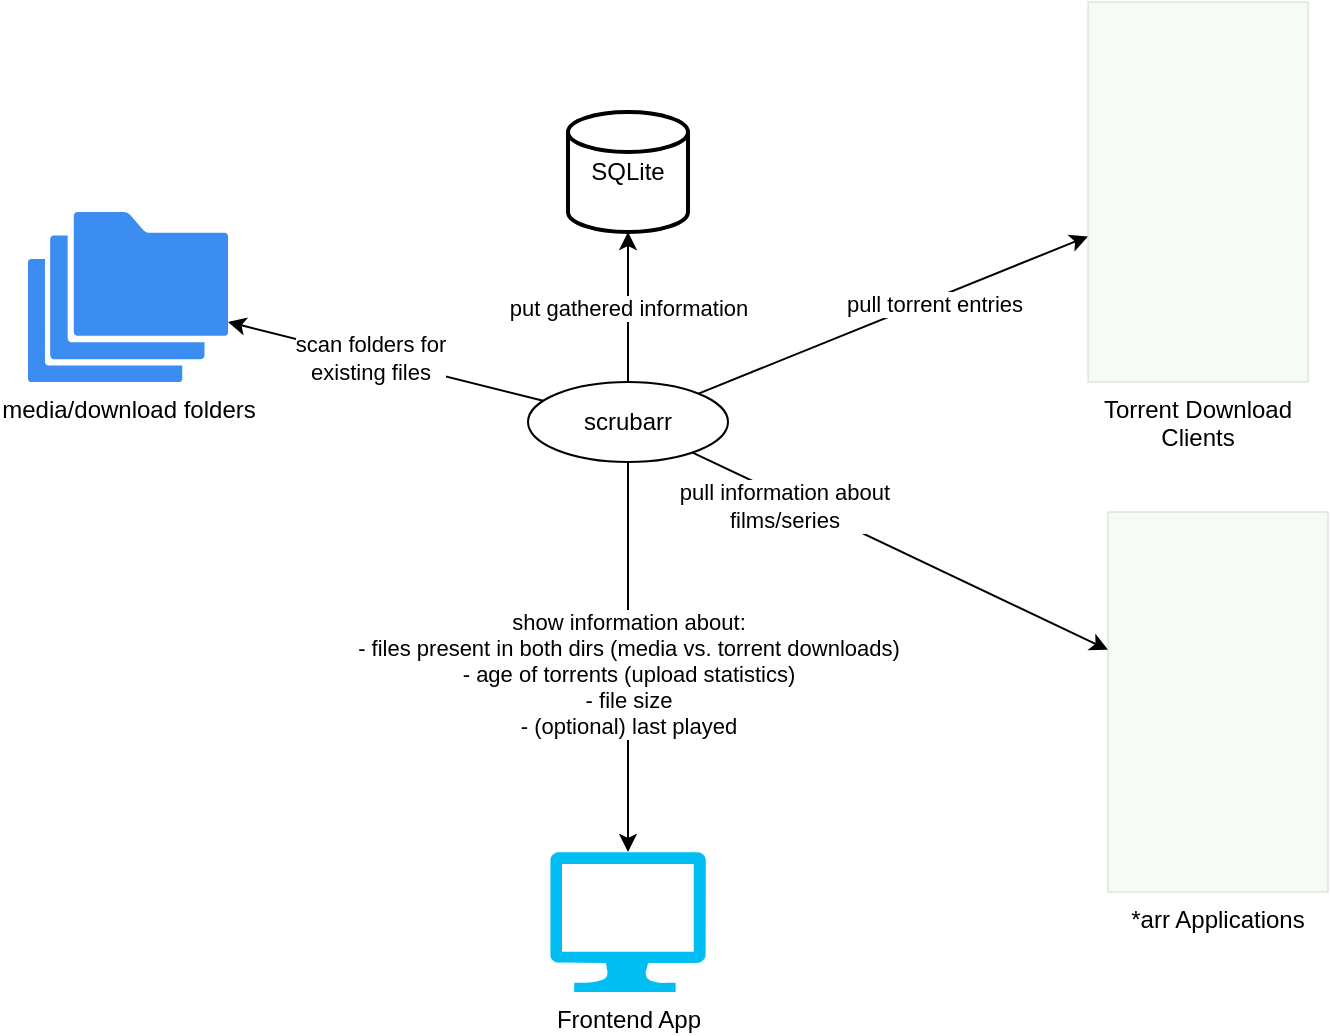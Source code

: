 <mxfile version="24.7.16">
  <diagram name="Page-1" id="fcjqp1MQjeCqzHu_yaQM">
    <mxGraphModel dx="984" dy="658" grid="1" gridSize="10" guides="1" tooltips="1" connect="1" arrows="1" fold="1" page="1" pageScale="1" pageWidth="827" pageHeight="1169" math="0" shadow="0">
      <root>
        <mxCell id="0" />
        <mxCell id="1" parent="0" />
        <mxCell id="1T8aYPOVH5wJZIf6NI9C-3" value="SQLite" style="strokeWidth=2;html=1;shape=mxgraph.flowchart.database;whiteSpace=wrap;" vertex="1" parent="1">
          <mxGeometry x="330" y="70" width="60" height="60" as="geometry" />
        </mxCell>
        <mxCell id="1T8aYPOVH5wJZIf6NI9C-17" style="rounded=0;orthogonalLoop=1;jettySize=auto;html=1;startArrow=none;endArrow=classic;segment=10;sourcePerimeterSpacing=0;targetPerimeterSpacing=0;startFill=0;curved=0;endFill=1;" edge="1" parent="1" source="1T8aYPOVH5wJZIf6NI9C-16" target="1T8aYPOVH5wJZIf6NI9C-15">
          <mxGeometry relative="1" as="geometry" />
        </mxCell>
        <mxCell id="1T8aYPOVH5wJZIf6NI9C-18" value="pull torrent entries" style="edgeLabel;html=1;align=center;verticalAlign=middle;resizable=0;points=[];" vertex="1" connectable="0" parent="1T8aYPOVH5wJZIf6NI9C-17">
          <mxGeometry x="-0.089" y="1" relative="1" as="geometry">
            <mxPoint x="29" y="-8" as="offset" />
          </mxGeometry>
        </mxCell>
        <mxCell id="1T8aYPOVH5wJZIf6NI9C-23" style="rounded=0;orthogonalLoop=1;jettySize=auto;html=1;startArrow=none;endArrow=classic;segment=10;sourcePerimeterSpacing=0;targetPerimeterSpacing=0;endFill=1;" edge="1" parent="1" source="1T8aYPOVH5wJZIf6NI9C-16" target="1T8aYPOVH5wJZIf6NI9C-4">
          <mxGeometry relative="1" as="geometry" />
        </mxCell>
        <mxCell id="1T8aYPOVH5wJZIf6NI9C-24" value="pull information about&lt;br&gt;films/series" style="edgeLabel;html=1;align=center;verticalAlign=middle;resizable=0;points=[];" vertex="1" connectable="0" parent="1T8aYPOVH5wJZIf6NI9C-23">
          <mxGeometry x="0.097" relative="1" as="geometry">
            <mxPoint x="-68" y="-28" as="offset" />
          </mxGeometry>
        </mxCell>
        <mxCell id="1T8aYPOVH5wJZIf6NI9C-16" value="scrubarr" style="ellipse;whiteSpace=wrap;html=1;align=center;newEdgeStyle={&quot;edgeStyle&quot;:&quot;entityRelationEdgeStyle&quot;,&quot;startArrow&quot;:&quot;none&quot;,&quot;endArrow&quot;:&quot;none&quot;,&quot;segment&quot;:10,&quot;curved&quot;:1,&quot;sourcePerimeterSpacing&quot;:0,&quot;targetPerimeterSpacing&quot;:0};treeFolding=1;treeMoving=1;" vertex="1" parent="1">
          <mxGeometry x="310" y="205" width="100" height="40" as="geometry" />
        </mxCell>
        <mxCell id="1T8aYPOVH5wJZIf6NI9C-19" value="put gathered information" style="rounded=0;orthogonalLoop=1;jettySize=auto;html=1;startArrow=none;endArrow=classic;segment=10;sourcePerimeterSpacing=0;targetPerimeterSpacing=0;entryX=0.5;entryY=1;entryDx=0;entryDy=0;entryPerimeter=0;endFill=1;" edge="1" parent="1" source="1T8aYPOVH5wJZIf6NI9C-16" target="1T8aYPOVH5wJZIf6NI9C-3">
          <mxGeometry relative="1" as="geometry" />
        </mxCell>
        <mxCell id="1T8aYPOVH5wJZIf6NI9C-38" value="Frontend App" style="verticalLabelPosition=bottom;html=1;verticalAlign=top;align=center;strokeColor=none;fillColor=#00BEF2;shape=mxgraph.azure.computer;pointerEvents=1;" vertex="1" parent="1">
          <mxGeometry x="321.11" y="440" width="77.78" height="70" as="geometry" />
        </mxCell>
        <mxCell id="1T8aYPOVH5wJZIf6NI9C-39" style="rounded=0;orthogonalLoop=1;jettySize=auto;html=1;startArrow=none;endArrow=classic;segment=10;sourcePerimeterSpacing=0;targetPerimeterSpacing=0;entryX=0.5;entryY=0;entryDx=0;entryDy=0;entryPerimeter=0;endFill=1;" edge="1" parent="1" source="1T8aYPOVH5wJZIf6NI9C-16" target="1T8aYPOVH5wJZIf6NI9C-38">
          <mxGeometry relative="1" as="geometry" />
        </mxCell>
        <mxCell id="1T8aYPOVH5wJZIf6NI9C-40" value="show information about:&lt;br&gt;- files present in both dirs (media vs. torrent downloads)&lt;div&gt;- age of torrents (upload statistics)&lt;/div&gt;&lt;div&gt;- file size&lt;/div&gt;&lt;div&gt;- (optional) last played&lt;/div&gt;" style="edgeLabel;html=1;align=center;verticalAlign=middle;resizable=0;points=[];" vertex="1" connectable="0" parent="1T8aYPOVH5wJZIf6NI9C-39">
          <mxGeometry x="-0.392" y="1" relative="1" as="geometry">
            <mxPoint x="-1" y="46" as="offset" />
          </mxGeometry>
        </mxCell>
        <mxCell id="1T8aYPOVH5wJZIf6NI9C-48" value="" style="group" vertex="1" connectable="0" parent="1">
          <mxGeometry x="590" y="15" width="110" height="190" as="geometry" />
        </mxCell>
        <mxCell id="1T8aYPOVH5wJZIf6NI9C-15" value="Torrent Download Clients" style="rounded=0;whiteSpace=wrap;html=1;fillColor=#d5e8d4;verticalAlign=top;horizontal=1;labelPosition=center;verticalLabelPosition=bottom;align=center;strokeColor=#82b366;opacity=20;" vertex="1" parent="1T8aYPOVH5wJZIf6NI9C-48">
          <mxGeometry width="110" height="190" as="geometry" />
        </mxCell>
        <mxCell id="1T8aYPOVH5wJZIf6NI9C-13" value="" style="shape=image;verticalLabelPosition=bottom;labelBackgroundColor=default;verticalAlign=top;aspect=fixed;imageAspect=0;image=https://hostingby.design/wp-content/uploads/2022/08/rtorrent-450x450-150x150-1.png;" vertex="1" parent="1T8aYPOVH5wJZIf6NI9C-48">
          <mxGeometry x="22.5" y="20" width="65" height="65" as="geometry" />
        </mxCell>
        <mxCell id="1T8aYPOVH5wJZIf6NI9C-22" value="" style="shape=image;verticalLabelPosition=bottom;labelBackgroundColor=default;verticalAlign=top;aspect=fixed;imageAspect=0;image=https://www.cyberciti.biz/tips/wp-content/uploads/2008/01/deluge-logo.png;" vertex="1" parent="1T8aYPOVH5wJZIf6NI9C-48">
          <mxGeometry x="20" y="105" width="70" height="70" as="geometry" />
        </mxCell>
        <mxCell id="1T8aYPOVH5wJZIf6NI9C-49" value="" style="group" vertex="1" connectable="0" parent="1">
          <mxGeometry x="600" y="270" width="110" height="190" as="geometry" />
        </mxCell>
        <mxCell id="1T8aYPOVH5wJZIf6NI9C-4" value="*arr Applications" style="rounded=0;whiteSpace=wrap;html=1;fillColor=#d5e8d4;verticalAlign=top;horizontal=1;labelPosition=center;verticalLabelPosition=bottom;align=center;strokeColor=#82b366;opacity=20;" vertex="1" parent="1T8aYPOVH5wJZIf6NI9C-49">
          <mxGeometry width="110" height="190" as="geometry" />
        </mxCell>
        <mxCell id="1T8aYPOVH5wJZIf6NI9C-1" value="" style="shape=image;verticalLabelPosition=bottom;labelBackgroundColor=default;verticalAlign=top;aspect=fixed;imageAspect=0;image=https://static-00.iconduck.com/assets.00/sonarr-icon-1024x1024-wkay604k.png;" vertex="1" parent="1T8aYPOVH5wJZIf6NI9C-49">
          <mxGeometry x="25" y="20" width="60" height="60" as="geometry" />
        </mxCell>
        <mxCell id="1T8aYPOVH5wJZIf6NI9C-5" value="" style="shape=image;verticalLabelPosition=bottom;labelBackgroundColor=default;verticalAlign=top;aspect=fixed;imageAspect=0;image=https://static-00.iconduck.com/assets.00/radarr-icon-1845x2048-97le6lim.png;" vertex="1" parent="1T8aYPOVH5wJZIf6NI9C-49">
          <mxGeometry x="27.97" y="100" width="54.05" height="60" as="geometry" />
        </mxCell>
        <mxCell id="1T8aYPOVH5wJZIf6NI9C-52" value="media/download folders" style="sketch=0;html=1;aspect=fixed;strokeColor=none;shadow=0;fillColor=#3B8DF1;verticalAlign=top;labelPosition=center;verticalLabelPosition=bottom;shape=mxgraph.gcp2.folders" vertex="1" parent="1">
          <mxGeometry x="60" y="120" width="100" height="85" as="geometry" />
        </mxCell>
        <mxCell id="1T8aYPOVH5wJZIf6NI9C-53" style="rounded=0;orthogonalLoop=1;jettySize=auto;html=1;startArrow=none;endArrow=classic;segment=10;sourcePerimeterSpacing=0;targetPerimeterSpacing=0;endFill=1;startFill=0;" edge="1" parent="1" source="1T8aYPOVH5wJZIf6NI9C-16" target="1T8aYPOVH5wJZIf6NI9C-52">
          <mxGeometry relative="1" as="geometry" />
        </mxCell>
        <mxCell id="1T8aYPOVH5wJZIf6NI9C-54" value="scan folders for &lt;br&gt;existing files" style="edgeLabel;html=1;align=center;verticalAlign=middle;resizable=0;points=[];" vertex="1" connectable="0" parent="1T8aYPOVH5wJZIf6NI9C-53">
          <mxGeometry x="0.104" relative="1" as="geometry">
            <mxPoint as="offset" />
          </mxGeometry>
        </mxCell>
      </root>
    </mxGraphModel>
  </diagram>
</mxfile>
